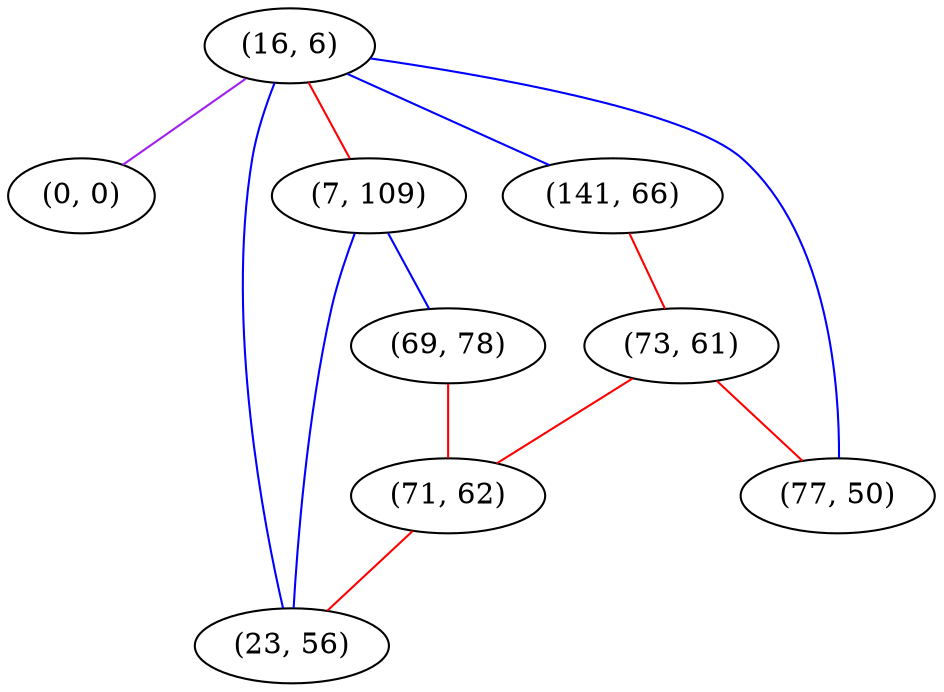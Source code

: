 graph "" {
"(16, 6)";
"(0, 0)";
"(141, 66)";
"(7, 109)";
"(69, 78)";
"(73, 61)";
"(71, 62)";
"(77, 50)";
"(23, 56)";
"(16, 6)" -- "(141, 66)"  [color=blue, key=0, weight=3];
"(16, 6)" -- "(77, 50)"  [color=blue, key=0, weight=3];
"(16, 6)" -- "(7, 109)"  [color=red, key=0, weight=1];
"(16, 6)" -- "(23, 56)"  [color=blue, key=0, weight=3];
"(16, 6)" -- "(0, 0)"  [color=purple, key=0, weight=4];
"(141, 66)" -- "(73, 61)"  [color=red, key=0, weight=1];
"(7, 109)" -- "(69, 78)"  [color=blue, key=0, weight=3];
"(7, 109)" -- "(23, 56)"  [color=blue, key=0, weight=3];
"(69, 78)" -- "(71, 62)"  [color=red, key=0, weight=1];
"(73, 61)" -- "(77, 50)"  [color=red, key=0, weight=1];
"(73, 61)" -- "(71, 62)"  [color=red, key=0, weight=1];
"(71, 62)" -- "(23, 56)"  [color=red, key=0, weight=1];
}
